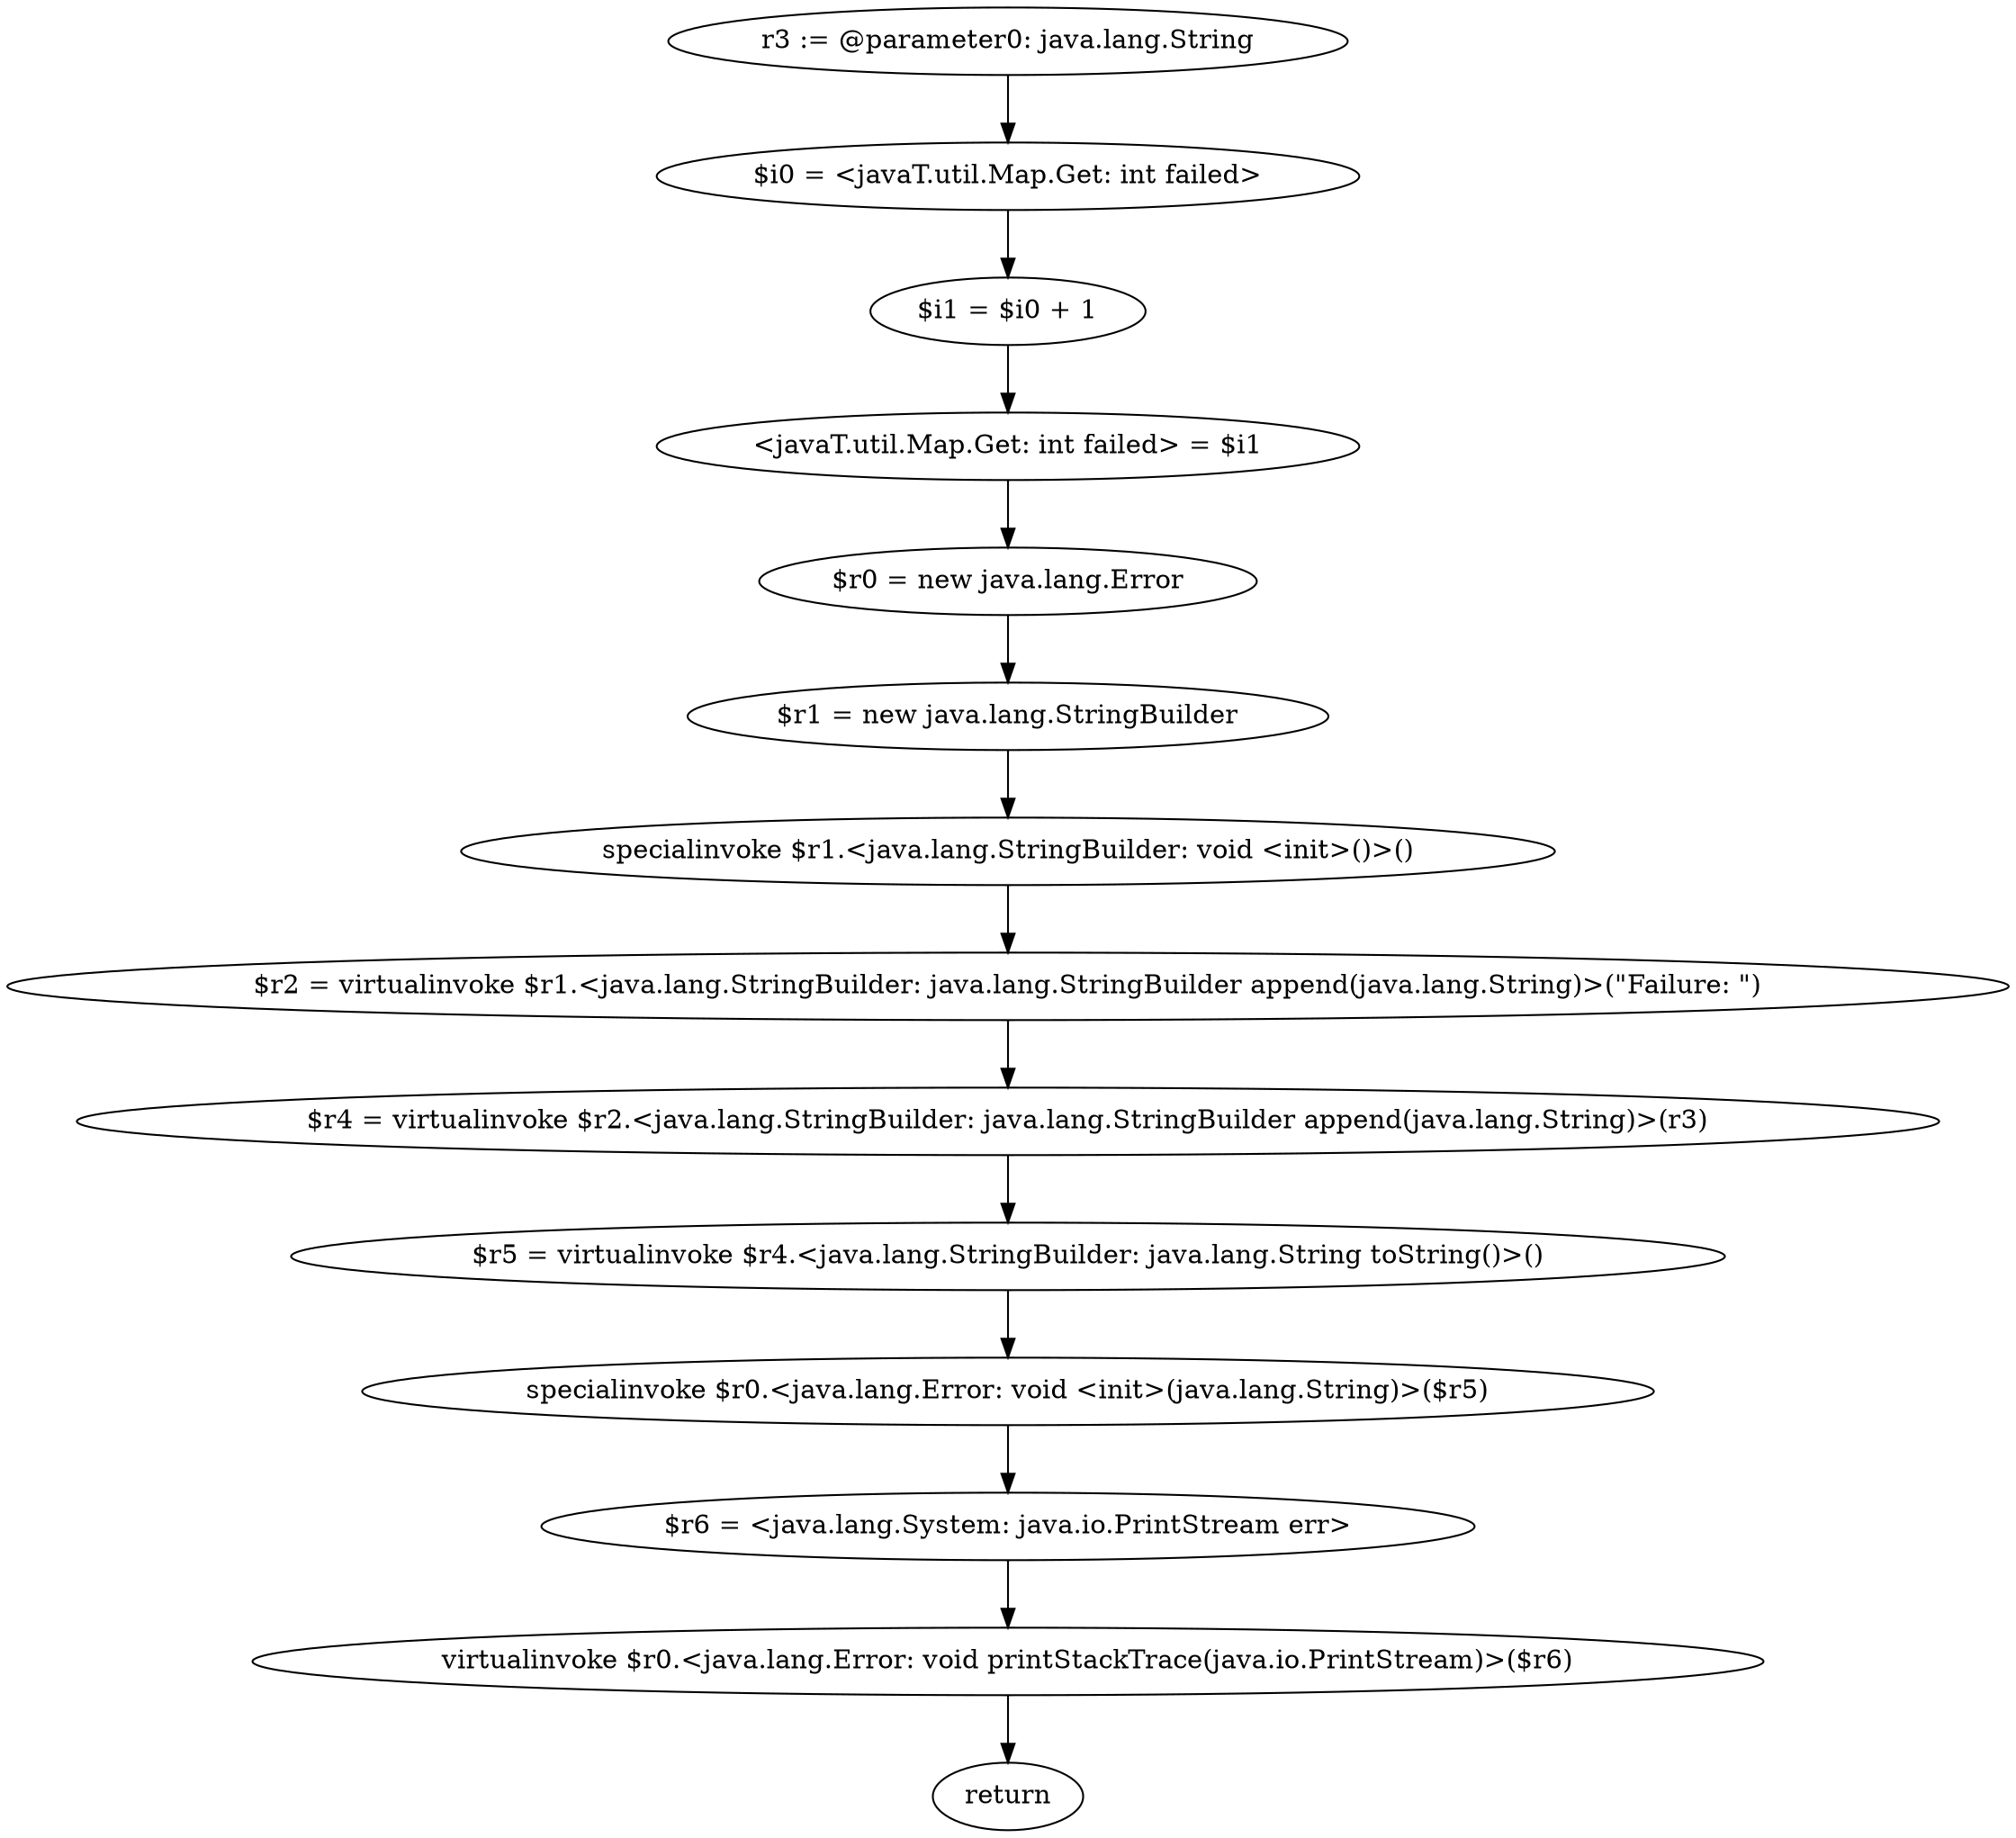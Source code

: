 digraph "unitGraph" {
    "r3 := @parameter0: java.lang.String"
    "$i0 = <javaT.util.Map.Get: int failed>"
    "$i1 = $i0 + 1"
    "<javaT.util.Map.Get: int failed> = $i1"
    "$r0 = new java.lang.Error"
    "$r1 = new java.lang.StringBuilder"
    "specialinvoke $r1.<java.lang.StringBuilder: void <init>()>()"
    "$r2 = virtualinvoke $r1.<java.lang.StringBuilder: java.lang.StringBuilder append(java.lang.String)>(\"Failure: \")"
    "$r4 = virtualinvoke $r2.<java.lang.StringBuilder: java.lang.StringBuilder append(java.lang.String)>(r3)"
    "$r5 = virtualinvoke $r4.<java.lang.StringBuilder: java.lang.String toString()>()"
    "specialinvoke $r0.<java.lang.Error: void <init>(java.lang.String)>($r5)"
    "$r6 = <java.lang.System: java.io.PrintStream err>"
    "virtualinvoke $r0.<java.lang.Error: void printStackTrace(java.io.PrintStream)>($r6)"
    "return"
    "r3 := @parameter0: java.lang.String"->"$i0 = <javaT.util.Map.Get: int failed>";
    "$i0 = <javaT.util.Map.Get: int failed>"->"$i1 = $i0 + 1";
    "$i1 = $i0 + 1"->"<javaT.util.Map.Get: int failed> = $i1";
    "<javaT.util.Map.Get: int failed> = $i1"->"$r0 = new java.lang.Error";
    "$r0 = new java.lang.Error"->"$r1 = new java.lang.StringBuilder";
    "$r1 = new java.lang.StringBuilder"->"specialinvoke $r1.<java.lang.StringBuilder: void <init>()>()";
    "specialinvoke $r1.<java.lang.StringBuilder: void <init>()>()"->"$r2 = virtualinvoke $r1.<java.lang.StringBuilder: java.lang.StringBuilder append(java.lang.String)>(\"Failure: \")";
    "$r2 = virtualinvoke $r1.<java.lang.StringBuilder: java.lang.StringBuilder append(java.lang.String)>(\"Failure: \")"->"$r4 = virtualinvoke $r2.<java.lang.StringBuilder: java.lang.StringBuilder append(java.lang.String)>(r3)";
    "$r4 = virtualinvoke $r2.<java.lang.StringBuilder: java.lang.StringBuilder append(java.lang.String)>(r3)"->"$r5 = virtualinvoke $r4.<java.lang.StringBuilder: java.lang.String toString()>()";
    "$r5 = virtualinvoke $r4.<java.lang.StringBuilder: java.lang.String toString()>()"->"specialinvoke $r0.<java.lang.Error: void <init>(java.lang.String)>($r5)";
    "specialinvoke $r0.<java.lang.Error: void <init>(java.lang.String)>($r5)"->"$r6 = <java.lang.System: java.io.PrintStream err>";
    "$r6 = <java.lang.System: java.io.PrintStream err>"->"virtualinvoke $r0.<java.lang.Error: void printStackTrace(java.io.PrintStream)>($r6)";
    "virtualinvoke $r0.<java.lang.Error: void printStackTrace(java.io.PrintStream)>($r6)"->"return";
}
